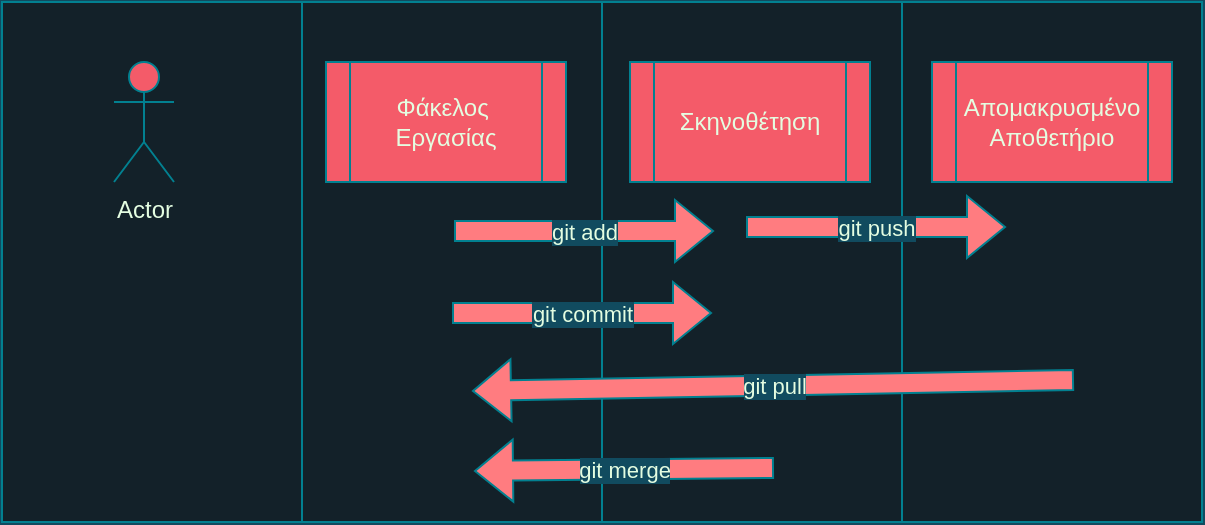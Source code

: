 <mxfile version="17.2.1" type="device"><diagram id="XEKnr5I6t5G8Jzkz8hID" name="Page-1"><mxGraphModel dx="1038" dy="641" grid="1" gridSize="10" guides="1" tooltips="1" connect="1" arrows="1" fold="1" page="1" pageScale="1" pageWidth="850" pageHeight="1100" background="#114B5F" math="0" shadow="0"><root><mxCell id="0"/><mxCell id="1" parent="0"/><mxCell id="MOh2i6xClxLqYxPb55iu-16" value="" style="rounded=0;whiteSpace=wrap;html=1;fillColor=#132129;strokeColor=#028090;fontColor=#E4FDE1;" parent="1" vertex="1"><mxGeometry x="474" y="60" width="150" height="260" as="geometry"/></mxCell><mxCell id="MOh2i6xClxLqYxPb55iu-15" value="" style="rounded=0;whiteSpace=wrap;html=1;fillColor=#132129;strokeColor=#028090;fontColor=#E4FDE1;" parent="1" vertex="1"><mxGeometry x="324" y="60" width="150" height="260" as="geometry"/></mxCell><mxCell id="MOh2i6xClxLqYxPb55iu-14" value="" style="rounded=0;whiteSpace=wrap;html=1;fillColor=#132129;strokeColor=#028090;fontColor=#E4FDE1;" parent="1" vertex="1"><mxGeometry x="174" y="60" width="150" height="260" as="geometry"/></mxCell><mxCell id="MOh2i6xClxLqYxPb55iu-8" value="" style="rounded=0;whiteSpace=wrap;html=1;fillColor=#132129;strokeColor=#028090;fontColor=#E4FDE1;" parent="1" vertex="1"><mxGeometry x="24" y="60" width="150" height="260" as="geometry"/></mxCell><mxCell id="MOh2i6xClxLqYxPb55iu-3" value="Actor" style="shape=umlActor;verticalLabelPosition=bottom;verticalAlign=top;html=1;outlineConnect=0;fillColor=#F45B69;strokeColor=#028090;fontColor=#E4FDE1;" parent="1" vertex="1"><mxGeometry x="80" y="90" width="30" height="60" as="geometry"/></mxCell><mxCell id="MOh2i6xClxLqYxPb55iu-4" value="Φάκελος&amp;nbsp;&lt;br&gt;Εργασίας" style="shape=process;whiteSpace=wrap;html=1;backgroundOutline=1;fillColor=#F45B69;strokeColor=#028090;fontColor=#E4FDE1;" parent="1" vertex="1"><mxGeometry x="186" y="90" width="120" height="60" as="geometry"/></mxCell><mxCell id="MOh2i6xClxLqYxPb55iu-5" value="Σκηνοθέτηση" style="shape=process;whiteSpace=wrap;html=1;backgroundOutline=1;fillColor=#F45B69;strokeColor=#028090;fontColor=#E4FDE1;" parent="1" vertex="1"><mxGeometry x="338" y="90" width="120" height="60" as="geometry"/></mxCell><mxCell id="MOh2i6xClxLqYxPb55iu-6" value="Απομακρυσμένο&lt;br&gt;Αποθετήριο" style="shape=process;whiteSpace=wrap;html=1;backgroundOutline=1;fillColor=#F45B69;strokeColor=#028090;fontColor=#E4FDE1;" parent="1" vertex="1"><mxGeometry x="489" y="90" width="120" height="60" as="geometry"/></mxCell><mxCell id="aEbBCXRtfnyT13x_xwC8-2" value="git add" style="shape=flexArrow;endArrow=classic;html=1;rounded=0;labelBackgroundColor=#114B5F;strokeColor=#028090;fontColor=#E4FDE1;fillColor=#ff7c80;" edge="1" parent="1"><mxGeometry width="50" height="50" relative="1" as="geometry"><mxPoint x="250" y="174.5" as="sourcePoint"/><mxPoint x="380" y="174.5" as="targetPoint"/></mxGeometry></mxCell><mxCell id="aEbBCXRtfnyT13x_xwC8-3" value="git push" style="shape=flexArrow;endArrow=classic;html=1;rounded=0;labelBackgroundColor=#114B5F;strokeColor=#028090;fontColor=#E4FDE1;fillColor=#ff7c80;" edge="1" parent="1"><mxGeometry width="50" height="50" relative="1" as="geometry"><mxPoint x="396" y="172.5" as="sourcePoint"/><mxPoint x="526" y="172.5" as="targetPoint"/></mxGeometry></mxCell><mxCell id="aEbBCXRtfnyT13x_xwC8-4" value="git commit" style="shape=flexArrow;endArrow=classic;html=1;rounded=0;labelBackgroundColor=#114B5F;strokeColor=#028090;fontColor=#E4FDE1;fillColor=#ff7c80;" edge="1" parent="1"><mxGeometry width="50" height="50" relative="1" as="geometry"><mxPoint x="249" y="215.5" as="sourcePoint"/><mxPoint x="379" y="215.5" as="targetPoint"/></mxGeometry></mxCell><mxCell id="aEbBCXRtfnyT13x_xwC8-5" value="git pull" style="shape=flexArrow;endArrow=classic;html=1;rounded=0;labelBackgroundColor=#114B5F;strokeColor=#028090;fontColor=#E4FDE1;fillColor=#ff7c80;" edge="1" parent="1"><mxGeometry width="50" height="50" relative="1" as="geometry"><mxPoint x="560" y="249" as="sourcePoint"/><mxPoint x="259" y="254.5" as="targetPoint"/></mxGeometry></mxCell><mxCell id="aEbBCXRtfnyT13x_xwC8-6" value="git merge" style="shape=flexArrow;endArrow=classic;html=1;rounded=0;labelBackgroundColor=#114B5F;strokeColor=#028090;fontColor=#E4FDE1;fillColor=#ff7c80;" edge="1" parent="1"><mxGeometry width="50" height="50" relative="1" as="geometry"><mxPoint x="410" y="293" as="sourcePoint"/><mxPoint x="260" y="294.5" as="targetPoint"/></mxGeometry></mxCell></root></mxGraphModel></diagram></mxfile>